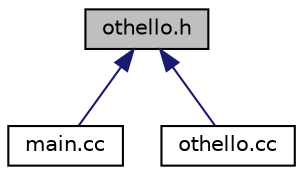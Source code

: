 digraph "othello.h"
{
  edge [fontname="Helvetica",fontsize="10",labelfontname="Helvetica",labelfontsize="10"];
  node [fontname="Helvetica",fontsize="10",shape=record];
  Node1 [label="othello.h",height=0.2,width=0.4,color="black", fillcolor="grey75", style="filled", fontcolor="black"];
  Node1 -> Node2 [dir="back",color="midnightblue",fontsize="10",style="solid"];
  Node2 [label="main.cc",height=0.2,width=0.4,color="black", fillcolor="white", style="filled",URL="$main_8cc.html"];
  Node1 -> Node3 [dir="back",color="midnightblue",fontsize="10",style="solid"];
  Node3 [label="othello.cc",height=0.2,width=0.4,color="black", fillcolor="white", style="filled",URL="$othello_8cc.html"];
}

